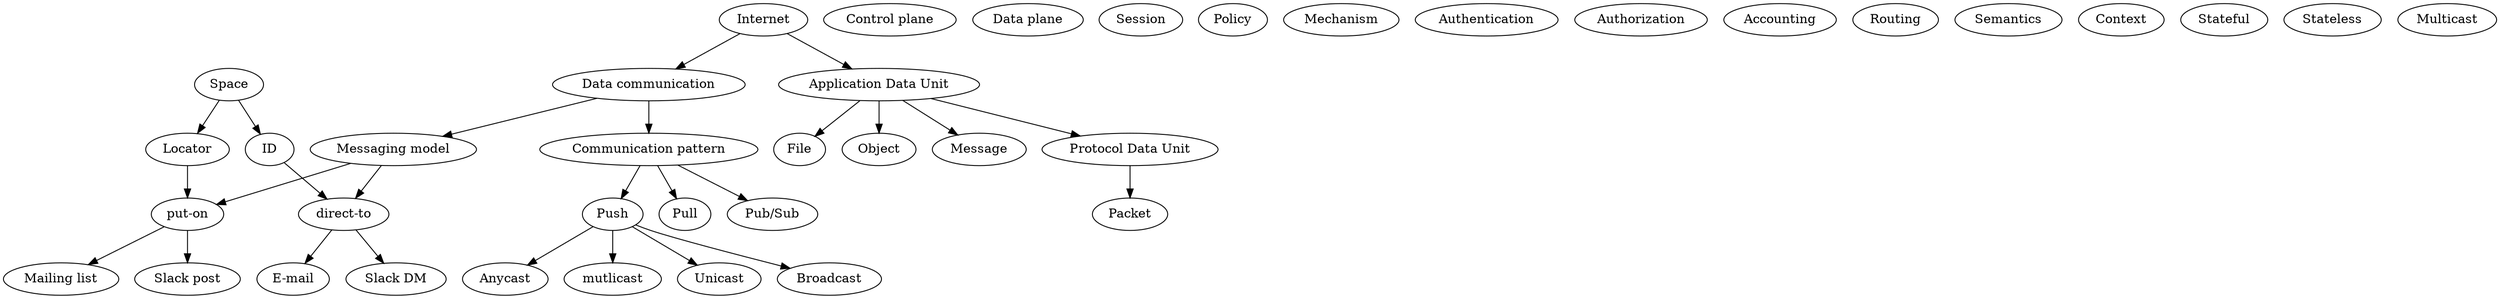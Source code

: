 digraph graph_name {

  root [ label = "Internet" ];
  comm [ label = "Data communication" ];
  comm_push [ label = "Push" ];
  comm_pull [ label = "Pull" ];
  file [ label = "File" ];
  object [ label = "Object" ];
  message [ label = "Message" ];
  packet [ label = "Packet" ];

  adu [ label = "Application Data Unit" ];
  pdu [ label = "Protocol Data Unit" ];

  space [ label = "Space" ];

  id [ label = "ID" ];
  locator [ label = "Locator" ];

  cplane [ label = "Control plane" ];
  dplane [ label = "Data plane" ];

  session [ label = "Session" ];

  policy [ label = "Policy" ];
  mechanism [ label = "Mechanism" ];

  authentication [ label = "Authentication" ];
  authorization [ label = "Authorization" ];
  accounting [ label = "Accounting" ];

  model [ label = "Messaging model" ];
  pattern [ label = "Communication pattern" ];
  directto [ label = "direct-to" ];
  puton [ label = "put-on" ];

  email [ label = "E-mail" ];
  mailinglist [ label = "Mailing list" ];
  slack [ label = "Slack post" ];
  slackdm [ label = "Slack DM" ];

  routing [ label = "Routing" ];
  semantics [ label = "Semantics" ];
  context [ label = "Context" ];
  stateful [ label = "Stateful" ];
  stateless [ label = "Stateless" ];

  pubsub [ label = "Pub/Sub" ];
  unicast [ label = "Unicast" ];
  multicast [ label = "Multicast" ];
  broadcast [ label = "Broadcast" ];
  anycast [ label = "Anycast" ];

  root -> adu;
  adu -> pdu;
  adu -> file;
  adu -> object;
  adu -> message;
  pdu -> packet;

  root -> comm;

  comm -> model;
  model -> directto;
  model -> puton;
  directto -> email;
  directto -> slackdm;
  puton -> slack;
  puton -> mailinglist;

  space -> id;
  space -> locator;
  id -> directto;
  locator -> puton;

  comm -> pattern;
  pattern -> pubsub;
  pattern -> comm_push;
  pattern -> comm_pull;
  comm_push -> unicast;
  comm_push -> mutlicast;
  comm_push -> broadcast;
  comm_push -> anycast;

}

